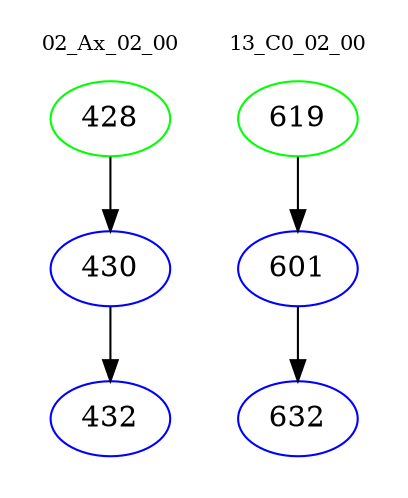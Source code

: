digraph{
subgraph cluster_0 {
color = white
label = "02_Ax_02_00";
fontsize=10;
T0_428 [label="428", color="green"]
T0_428 -> T0_430 [color="black"]
T0_430 [label="430", color="blue"]
T0_430 -> T0_432 [color="black"]
T0_432 [label="432", color="blue"]
}
subgraph cluster_1 {
color = white
label = "13_C0_02_00";
fontsize=10;
T1_619 [label="619", color="green"]
T1_619 -> T1_601 [color="black"]
T1_601 [label="601", color="blue"]
T1_601 -> T1_632 [color="black"]
T1_632 [label="632", color="blue"]
}
}
